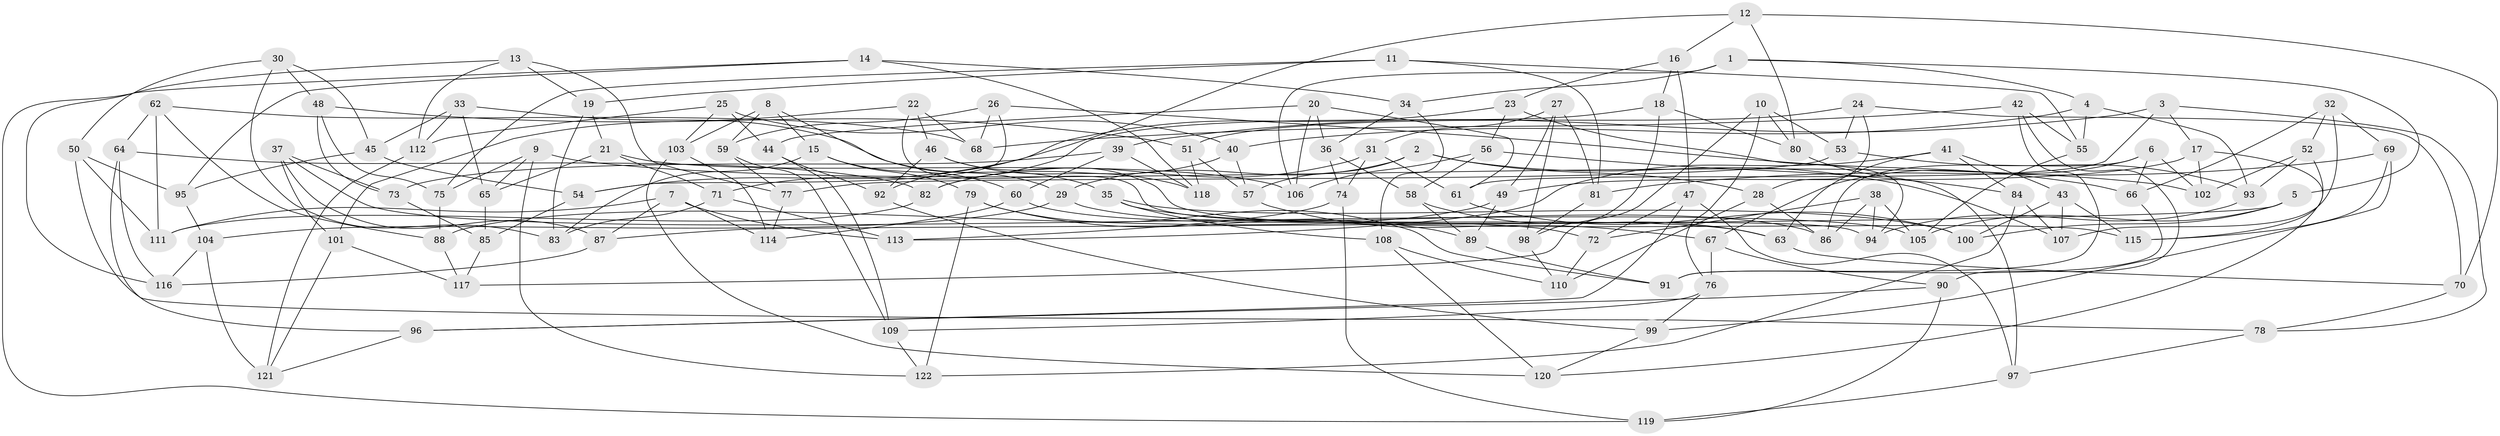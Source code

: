 // coarse degree distribution, {7: 0.0547945205479452, 4: 0.6438356164383562, 5: 0.1095890410958904, 9: 0.0684931506849315, 6: 0.0410958904109589, 8: 0.0410958904109589, 3: 0.0273972602739726, 11: 0.0136986301369863}
// Generated by graph-tools (version 1.1) at 2025/02/03/04/25 22:02:32]
// undirected, 122 vertices, 244 edges
graph export_dot {
graph [start="1"]
  node [color=gray90,style=filled];
  1;
  2;
  3;
  4;
  5;
  6;
  7;
  8;
  9;
  10;
  11;
  12;
  13;
  14;
  15;
  16;
  17;
  18;
  19;
  20;
  21;
  22;
  23;
  24;
  25;
  26;
  27;
  28;
  29;
  30;
  31;
  32;
  33;
  34;
  35;
  36;
  37;
  38;
  39;
  40;
  41;
  42;
  43;
  44;
  45;
  46;
  47;
  48;
  49;
  50;
  51;
  52;
  53;
  54;
  55;
  56;
  57;
  58;
  59;
  60;
  61;
  62;
  63;
  64;
  65;
  66;
  67;
  68;
  69;
  70;
  71;
  72;
  73;
  74;
  75;
  76;
  77;
  78;
  79;
  80;
  81;
  82;
  83;
  84;
  85;
  86;
  87;
  88;
  89;
  90;
  91;
  92;
  93;
  94;
  95;
  96;
  97;
  98;
  99;
  100;
  101;
  102;
  103;
  104;
  105;
  106;
  107;
  108;
  109;
  110;
  111;
  112;
  113;
  114;
  115;
  116;
  117;
  118;
  119;
  120;
  121;
  122;
  1 -- 106;
  1 -- 5;
  1 -- 4;
  1 -- 34;
  2 -- 57;
  2 -- 107;
  2 -- 28;
  2 -- 29;
  3 -- 39;
  3 -- 61;
  3 -- 17;
  3 -- 78;
  4 -- 55;
  4 -- 93;
  4 -- 40;
  5 -- 87;
  5 -- 105;
  5 -- 100;
  6 -- 67;
  6 -- 86;
  6 -- 102;
  6 -- 66;
  7 -- 114;
  7 -- 111;
  7 -- 113;
  7 -- 87;
  8 -- 29;
  8 -- 15;
  8 -- 59;
  8 -- 103;
  9 -- 102;
  9 -- 65;
  9 -- 75;
  9 -- 122;
  10 -- 117;
  10 -- 76;
  10 -- 53;
  10 -- 80;
  11 -- 55;
  11 -- 19;
  11 -- 81;
  11 -- 75;
  12 -- 92;
  12 -- 16;
  12 -- 80;
  12 -- 70;
  13 -- 77;
  13 -- 116;
  13 -- 19;
  13 -- 112;
  14 -- 119;
  14 -- 95;
  14 -- 118;
  14 -- 34;
  15 -- 83;
  15 -- 60;
  15 -- 79;
  16 -- 23;
  16 -- 47;
  16 -- 18;
  17 -- 120;
  17 -- 102;
  17 -- 49;
  18 -- 71;
  18 -- 98;
  18 -- 80;
  19 -- 21;
  19 -- 83;
  20 -- 44;
  20 -- 61;
  20 -- 36;
  20 -- 106;
  21 -- 106;
  21 -- 65;
  21 -- 71;
  22 -- 68;
  22 -- 101;
  22 -- 94;
  22 -- 46;
  23 -- 94;
  23 -- 56;
  23 -- 54;
  24 -- 70;
  24 -- 51;
  24 -- 53;
  24 -- 28;
  25 -- 103;
  25 -- 40;
  25 -- 112;
  25 -- 44;
  26 -- 54;
  26 -- 68;
  26 -- 66;
  26 -- 59;
  27 -- 31;
  27 -- 98;
  27 -- 81;
  27 -- 49;
  28 -- 86;
  28 -- 110;
  29 -- 86;
  29 -- 104;
  30 -- 50;
  30 -- 83;
  30 -- 48;
  30 -- 45;
  31 -- 82;
  31 -- 61;
  31 -- 74;
  32 -- 52;
  32 -- 69;
  32 -- 107;
  32 -- 66;
  33 -- 112;
  33 -- 65;
  33 -- 45;
  33 -- 35;
  34 -- 108;
  34 -- 36;
  35 -- 63;
  35 -- 100;
  35 -- 108;
  36 -- 58;
  36 -- 74;
  37 -- 105;
  37 -- 101;
  37 -- 87;
  37 -- 73;
  38 -- 72;
  38 -- 86;
  38 -- 94;
  38 -- 105;
  39 -- 60;
  39 -- 73;
  39 -- 118;
  40 -- 82;
  40 -- 57;
  41 -- 84;
  41 -- 113;
  41 -- 63;
  41 -- 43;
  42 -- 68;
  42 -- 55;
  42 -- 91;
  42 -- 90;
  43 -- 100;
  43 -- 107;
  43 -- 115;
  44 -- 109;
  44 -- 92;
  45 -- 95;
  45 -- 54;
  46 -- 118;
  46 -- 115;
  46 -- 92;
  47 -- 97;
  47 -- 72;
  47 -- 96;
  48 -- 51;
  48 -- 73;
  48 -- 75;
  49 -- 88;
  49 -- 89;
  50 -- 111;
  50 -- 95;
  50 -- 78;
  51 -- 57;
  51 -- 118;
  52 -- 102;
  52 -- 115;
  52 -- 93;
  53 -- 77;
  53 -- 93;
  54 -- 85;
  55 -- 105;
  56 -- 58;
  56 -- 106;
  56 -- 84;
  57 -- 67;
  58 -- 89;
  58 -- 63;
  59 -- 77;
  59 -- 109;
  60 -- 114;
  60 -- 72;
  61 -- 100;
  62 -- 111;
  62 -- 68;
  62 -- 88;
  62 -- 64;
  63 -- 70;
  64 -- 96;
  64 -- 82;
  64 -- 116;
  65 -- 85;
  66 -- 91;
  67 -- 90;
  67 -- 76;
  69 -- 115;
  69 -- 99;
  69 -- 81;
  70 -- 78;
  71 -- 113;
  71 -- 83;
  72 -- 110;
  73 -- 85;
  74 -- 119;
  74 -- 113;
  75 -- 88;
  76 -- 99;
  76 -- 109;
  77 -- 114;
  78 -- 97;
  79 -- 91;
  79 -- 89;
  79 -- 122;
  80 -- 97;
  81 -- 98;
  82 -- 111;
  84 -- 107;
  84 -- 122;
  85 -- 117;
  87 -- 116;
  88 -- 117;
  89 -- 91;
  90 -- 119;
  90 -- 96;
  92 -- 99;
  93 -- 94;
  95 -- 104;
  96 -- 121;
  97 -- 119;
  98 -- 110;
  99 -- 120;
  101 -- 117;
  101 -- 121;
  103 -- 114;
  103 -- 120;
  104 -- 121;
  104 -- 116;
  108 -- 110;
  108 -- 120;
  109 -- 122;
  112 -- 121;
}
